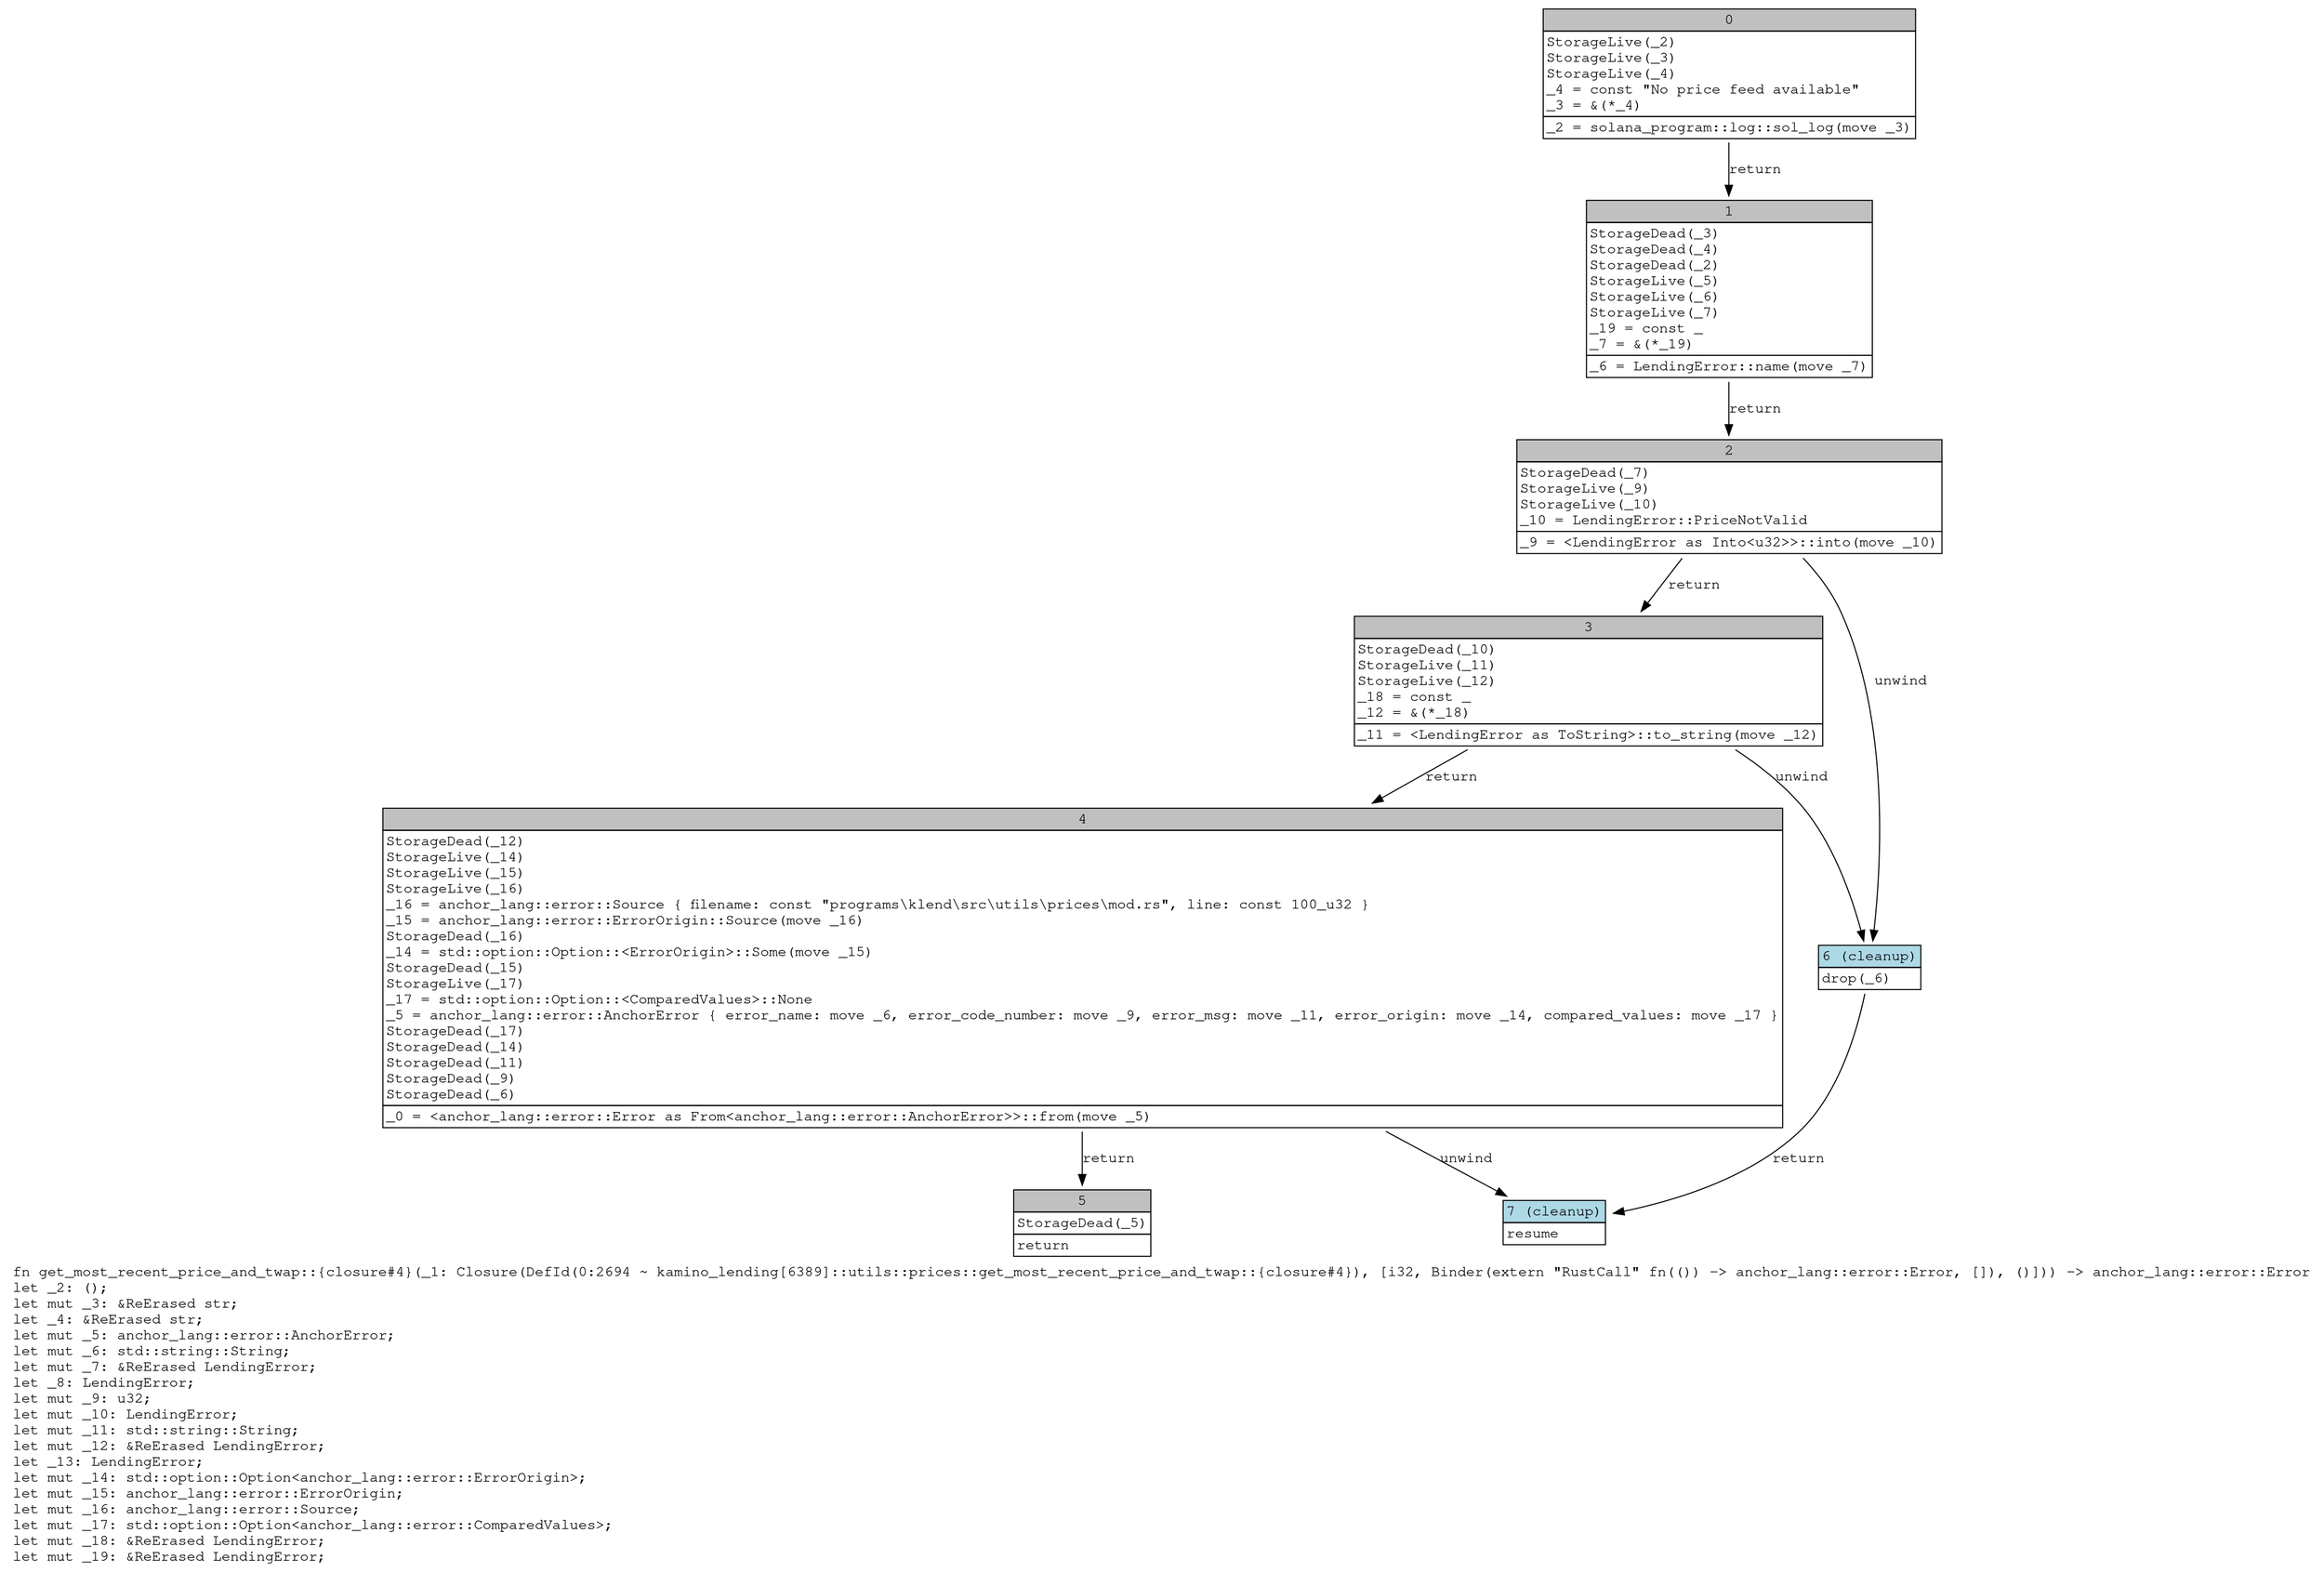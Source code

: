 digraph Mir_0_2694 {
    graph [fontname="Courier, monospace"];
    node [fontname="Courier, monospace"];
    edge [fontname="Courier, monospace"];
    label=<fn get_most_recent_price_and_twap::{closure#4}(_1: Closure(DefId(0:2694 ~ kamino_lending[6389]::utils::prices::get_most_recent_price_and_twap::{closure#4}), [i32, Binder(extern &quot;RustCall&quot; fn(()) -&gt; anchor_lang::error::Error, []), ()])) -&gt; anchor_lang::error::Error<br align="left"/>let _2: ();<br align="left"/>let mut _3: &amp;ReErased str;<br align="left"/>let _4: &amp;ReErased str;<br align="left"/>let mut _5: anchor_lang::error::AnchorError;<br align="left"/>let mut _6: std::string::String;<br align="left"/>let mut _7: &amp;ReErased LendingError;<br align="left"/>let _8: LendingError;<br align="left"/>let mut _9: u32;<br align="left"/>let mut _10: LendingError;<br align="left"/>let mut _11: std::string::String;<br align="left"/>let mut _12: &amp;ReErased LendingError;<br align="left"/>let _13: LendingError;<br align="left"/>let mut _14: std::option::Option&lt;anchor_lang::error::ErrorOrigin&gt;;<br align="left"/>let mut _15: anchor_lang::error::ErrorOrigin;<br align="left"/>let mut _16: anchor_lang::error::Source;<br align="left"/>let mut _17: std::option::Option&lt;anchor_lang::error::ComparedValues&gt;;<br align="left"/>let mut _18: &amp;ReErased LendingError;<br align="left"/>let mut _19: &amp;ReErased LendingError;<br align="left"/>>;
    bb0__0_2694 [shape="none", label=<<table border="0" cellborder="1" cellspacing="0"><tr><td bgcolor="gray" align="center" colspan="1">0</td></tr><tr><td align="left" balign="left">StorageLive(_2)<br/>StorageLive(_3)<br/>StorageLive(_4)<br/>_4 = const &quot;No price feed available&quot;<br/>_3 = &amp;(*_4)<br/></td></tr><tr><td align="left">_2 = solana_program::log::sol_log(move _3)</td></tr></table>>];
    bb1__0_2694 [shape="none", label=<<table border="0" cellborder="1" cellspacing="0"><tr><td bgcolor="gray" align="center" colspan="1">1</td></tr><tr><td align="left" balign="left">StorageDead(_3)<br/>StorageDead(_4)<br/>StorageDead(_2)<br/>StorageLive(_5)<br/>StorageLive(_6)<br/>StorageLive(_7)<br/>_19 = const _<br/>_7 = &amp;(*_19)<br/></td></tr><tr><td align="left">_6 = LendingError::name(move _7)</td></tr></table>>];
    bb2__0_2694 [shape="none", label=<<table border="0" cellborder="1" cellspacing="0"><tr><td bgcolor="gray" align="center" colspan="1">2</td></tr><tr><td align="left" balign="left">StorageDead(_7)<br/>StorageLive(_9)<br/>StorageLive(_10)<br/>_10 = LendingError::PriceNotValid<br/></td></tr><tr><td align="left">_9 = &lt;LendingError as Into&lt;u32&gt;&gt;::into(move _10)</td></tr></table>>];
    bb3__0_2694 [shape="none", label=<<table border="0" cellborder="1" cellspacing="0"><tr><td bgcolor="gray" align="center" colspan="1">3</td></tr><tr><td align="left" balign="left">StorageDead(_10)<br/>StorageLive(_11)<br/>StorageLive(_12)<br/>_18 = const _<br/>_12 = &amp;(*_18)<br/></td></tr><tr><td align="left">_11 = &lt;LendingError as ToString&gt;::to_string(move _12)</td></tr></table>>];
    bb4__0_2694 [shape="none", label=<<table border="0" cellborder="1" cellspacing="0"><tr><td bgcolor="gray" align="center" colspan="1">4</td></tr><tr><td align="left" balign="left">StorageDead(_12)<br/>StorageLive(_14)<br/>StorageLive(_15)<br/>StorageLive(_16)<br/>_16 = anchor_lang::error::Source { filename: const &quot;programs\\klend\\src\\utils\\prices\\mod.rs&quot;, line: const 100_u32 }<br/>_15 = anchor_lang::error::ErrorOrigin::Source(move _16)<br/>StorageDead(_16)<br/>_14 = std::option::Option::&lt;ErrorOrigin&gt;::Some(move _15)<br/>StorageDead(_15)<br/>StorageLive(_17)<br/>_17 = std::option::Option::&lt;ComparedValues&gt;::None<br/>_5 = anchor_lang::error::AnchorError { error_name: move _6, error_code_number: move _9, error_msg: move _11, error_origin: move _14, compared_values: move _17 }<br/>StorageDead(_17)<br/>StorageDead(_14)<br/>StorageDead(_11)<br/>StorageDead(_9)<br/>StorageDead(_6)<br/></td></tr><tr><td align="left">_0 = &lt;anchor_lang::error::Error as From&lt;anchor_lang::error::AnchorError&gt;&gt;::from(move _5)</td></tr></table>>];
    bb5__0_2694 [shape="none", label=<<table border="0" cellborder="1" cellspacing="0"><tr><td bgcolor="gray" align="center" colspan="1">5</td></tr><tr><td align="left" balign="left">StorageDead(_5)<br/></td></tr><tr><td align="left">return</td></tr></table>>];
    bb6__0_2694 [shape="none", label=<<table border="0" cellborder="1" cellspacing="0"><tr><td bgcolor="lightblue" align="center" colspan="1">6 (cleanup)</td></tr><tr><td align="left">drop(_6)</td></tr></table>>];
    bb7__0_2694 [shape="none", label=<<table border="0" cellborder="1" cellspacing="0"><tr><td bgcolor="lightblue" align="center" colspan="1">7 (cleanup)</td></tr><tr><td align="left">resume</td></tr></table>>];
    bb0__0_2694 -> bb1__0_2694 [label="return"];
    bb1__0_2694 -> bb2__0_2694 [label="return"];
    bb2__0_2694 -> bb3__0_2694 [label="return"];
    bb2__0_2694 -> bb6__0_2694 [label="unwind"];
    bb3__0_2694 -> bb4__0_2694 [label="return"];
    bb3__0_2694 -> bb6__0_2694 [label="unwind"];
    bb4__0_2694 -> bb5__0_2694 [label="return"];
    bb4__0_2694 -> bb7__0_2694 [label="unwind"];
    bb6__0_2694 -> bb7__0_2694 [label="return"];
}
